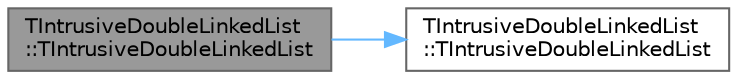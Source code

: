 digraph "TIntrusiveDoubleLinkedList::TIntrusiveDoubleLinkedList"
{
 // INTERACTIVE_SVG=YES
 // LATEX_PDF_SIZE
  bgcolor="transparent";
  edge [fontname=Helvetica,fontsize=10,labelfontname=Helvetica,labelfontsize=10];
  node [fontname=Helvetica,fontsize=10,shape=box,height=0.2,width=0.4];
  rankdir="LR";
  Node1 [id="Node000001",label="TIntrusiveDoubleLinkedList\l::TIntrusiveDoubleLinkedList",height=0.2,width=0.4,color="gray40", fillcolor="grey60", style="filled", fontcolor="black",tooltip=" "];
  Node1 -> Node2 [id="edge1_Node000001_Node000002",color="steelblue1",style="solid",tooltip=" "];
  Node2 [id="Node000002",label="TIntrusiveDoubleLinkedList\l::TIntrusiveDoubleLinkedList",height=0.2,width=0.4,color="grey40", fillcolor="white", style="filled",URL="$dc/d56/classTIntrusiveDoubleLinkedList.html#aee4e508fbf917d68503e7d37bc3f7739",tooltip=" "];
}
